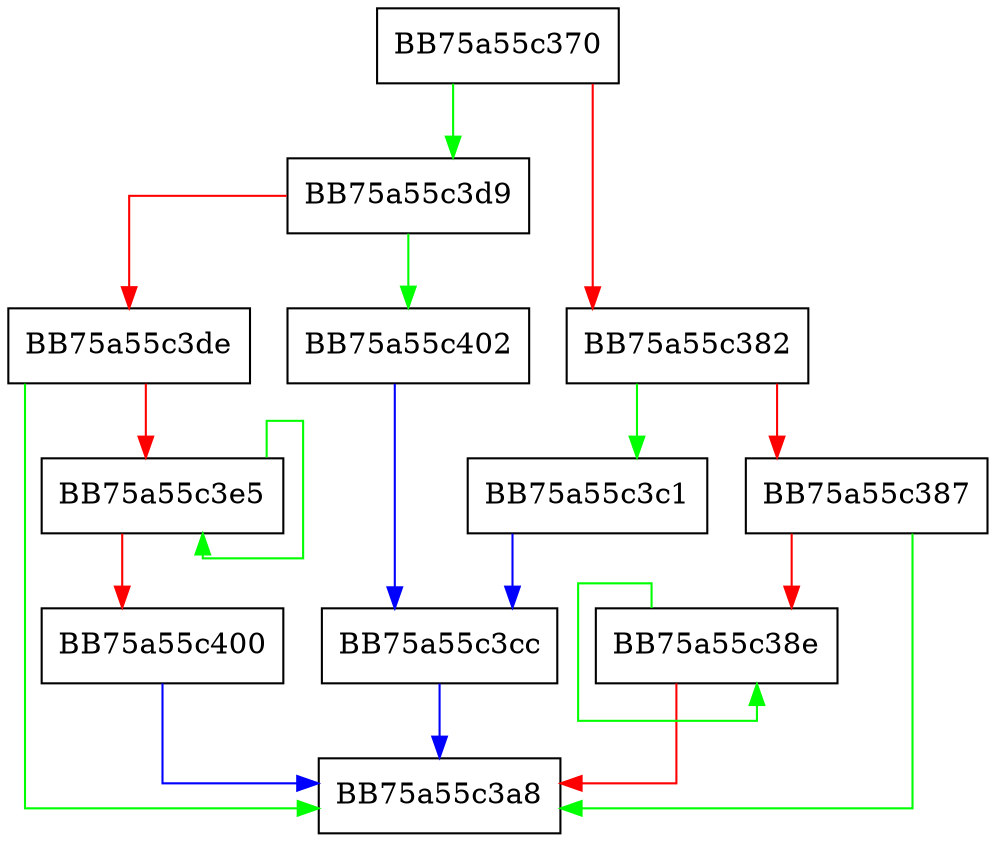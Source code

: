 digraph reset {
  node [shape="box"];
  graph [splines=ortho];
  BB75a55c370 -> BB75a55c3d9 [color="green"];
  BB75a55c370 -> BB75a55c382 [color="red"];
  BB75a55c382 -> BB75a55c3c1 [color="green"];
  BB75a55c382 -> BB75a55c387 [color="red"];
  BB75a55c387 -> BB75a55c3a8 [color="green"];
  BB75a55c387 -> BB75a55c38e [color="red"];
  BB75a55c38e -> BB75a55c38e [color="green"];
  BB75a55c38e -> BB75a55c3a8 [color="red"];
  BB75a55c3c1 -> BB75a55c3cc [color="blue"];
  BB75a55c3cc -> BB75a55c3a8 [color="blue"];
  BB75a55c3d9 -> BB75a55c402 [color="green"];
  BB75a55c3d9 -> BB75a55c3de [color="red"];
  BB75a55c3de -> BB75a55c3a8 [color="green"];
  BB75a55c3de -> BB75a55c3e5 [color="red"];
  BB75a55c3e5 -> BB75a55c3e5 [color="green"];
  BB75a55c3e5 -> BB75a55c400 [color="red"];
  BB75a55c400 -> BB75a55c3a8 [color="blue"];
  BB75a55c402 -> BB75a55c3cc [color="blue"];
}